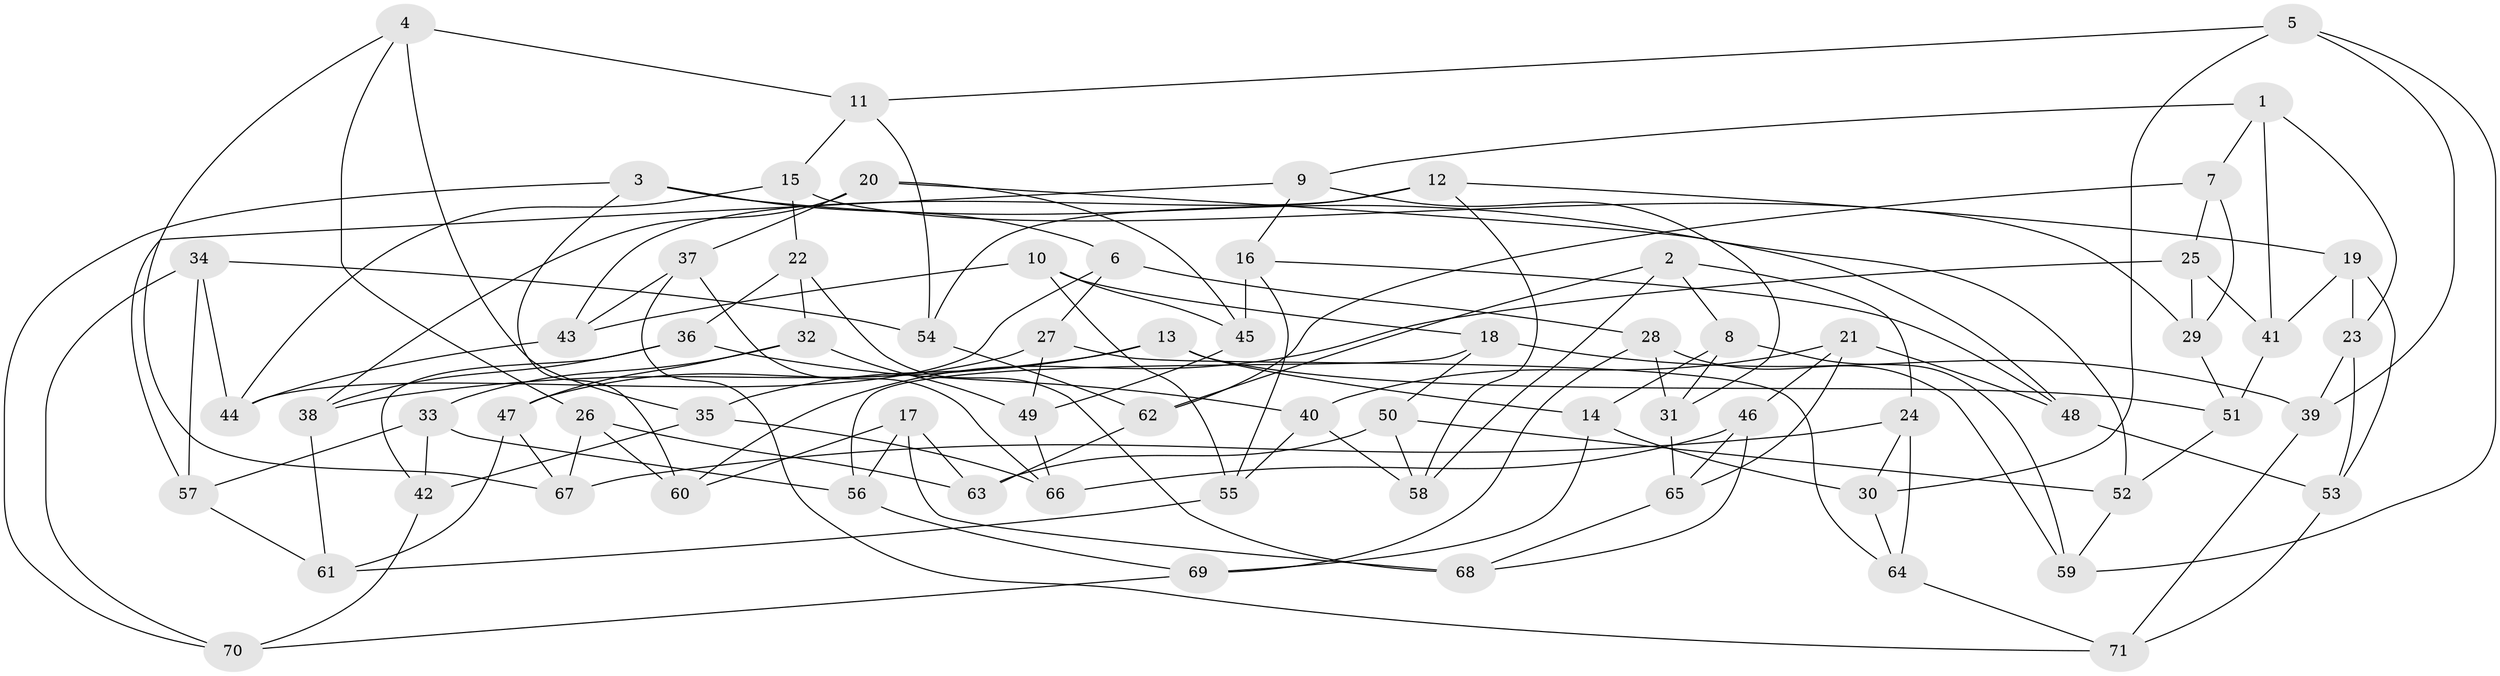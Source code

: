 // coarse degree distribution, {6: 0.42857142857142855, 5: 0.21428571428571427, 3: 0.023809523809523808, 4: 0.3333333333333333}
// Generated by graph-tools (version 1.1) at 2025/52/02/27/25 19:52:34]
// undirected, 71 vertices, 142 edges
graph export_dot {
graph [start="1"]
  node [color=gray90,style=filled];
  1;
  2;
  3;
  4;
  5;
  6;
  7;
  8;
  9;
  10;
  11;
  12;
  13;
  14;
  15;
  16;
  17;
  18;
  19;
  20;
  21;
  22;
  23;
  24;
  25;
  26;
  27;
  28;
  29;
  30;
  31;
  32;
  33;
  34;
  35;
  36;
  37;
  38;
  39;
  40;
  41;
  42;
  43;
  44;
  45;
  46;
  47;
  48;
  49;
  50;
  51;
  52;
  53;
  54;
  55;
  56;
  57;
  58;
  59;
  60;
  61;
  62;
  63;
  64;
  65;
  66;
  67;
  68;
  69;
  70;
  71;
  1 -- 7;
  1 -- 23;
  1 -- 9;
  1 -- 41;
  2 -- 62;
  2 -- 8;
  2 -- 58;
  2 -- 24;
  3 -- 70;
  3 -- 6;
  3 -- 52;
  3 -- 60;
  4 -- 67;
  4 -- 35;
  4 -- 26;
  4 -- 11;
  5 -- 39;
  5 -- 11;
  5 -- 59;
  5 -- 30;
  6 -- 28;
  6 -- 44;
  6 -- 27;
  7 -- 29;
  7 -- 62;
  7 -- 25;
  8 -- 31;
  8 -- 59;
  8 -- 14;
  9 -- 16;
  9 -- 31;
  9 -- 57;
  10 -- 45;
  10 -- 43;
  10 -- 18;
  10 -- 55;
  11 -- 54;
  11 -- 15;
  12 -- 54;
  12 -- 58;
  12 -- 19;
  12 -- 43;
  13 -- 35;
  13 -- 14;
  13 -- 51;
  13 -- 38;
  14 -- 30;
  14 -- 69;
  15 -- 22;
  15 -- 44;
  15 -- 29;
  16 -- 45;
  16 -- 48;
  16 -- 55;
  17 -- 63;
  17 -- 68;
  17 -- 56;
  17 -- 60;
  18 -- 50;
  18 -- 56;
  18 -- 39;
  19 -- 23;
  19 -- 41;
  19 -- 53;
  20 -- 45;
  20 -- 48;
  20 -- 37;
  20 -- 38;
  21 -- 48;
  21 -- 40;
  21 -- 46;
  21 -- 65;
  22 -- 32;
  22 -- 36;
  22 -- 68;
  23 -- 53;
  23 -- 39;
  24 -- 64;
  24 -- 30;
  24 -- 67;
  25 -- 29;
  25 -- 41;
  25 -- 60;
  26 -- 67;
  26 -- 60;
  26 -- 63;
  27 -- 64;
  27 -- 49;
  27 -- 47;
  28 -- 59;
  28 -- 69;
  28 -- 31;
  29 -- 51;
  30 -- 64;
  31 -- 65;
  32 -- 49;
  32 -- 33;
  32 -- 47;
  33 -- 57;
  33 -- 56;
  33 -- 42;
  34 -- 57;
  34 -- 70;
  34 -- 44;
  34 -- 54;
  35 -- 66;
  35 -- 42;
  36 -- 40;
  36 -- 42;
  36 -- 38;
  37 -- 71;
  37 -- 66;
  37 -- 43;
  38 -- 61;
  39 -- 71;
  40 -- 55;
  40 -- 58;
  41 -- 51;
  42 -- 70;
  43 -- 44;
  45 -- 49;
  46 -- 66;
  46 -- 68;
  46 -- 65;
  47 -- 67;
  47 -- 61;
  48 -- 53;
  49 -- 66;
  50 -- 58;
  50 -- 63;
  50 -- 52;
  51 -- 52;
  52 -- 59;
  53 -- 71;
  54 -- 62;
  55 -- 61;
  56 -- 69;
  57 -- 61;
  62 -- 63;
  64 -- 71;
  65 -- 68;
  69 -- 70;
}
